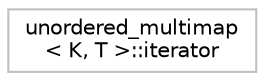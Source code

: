 digraph "Graphical Class Hierarchy"
{
 // LATEX_PDF_SIZE
  edge [fontname="Helvetica",fontsize="10",labelfontname="Helvetica",labelfontsize="10"];
  node [fontname="Helvetica",fontsize="10",shape=record];
  rankdir="LR";
  Node0 [label="unordered_multimap\l\< K, T \>::iterator",height=0.2,width=0.4,color="grey75", fillcolor="white", style="filled",tooltip="STL iterator class."];
}
